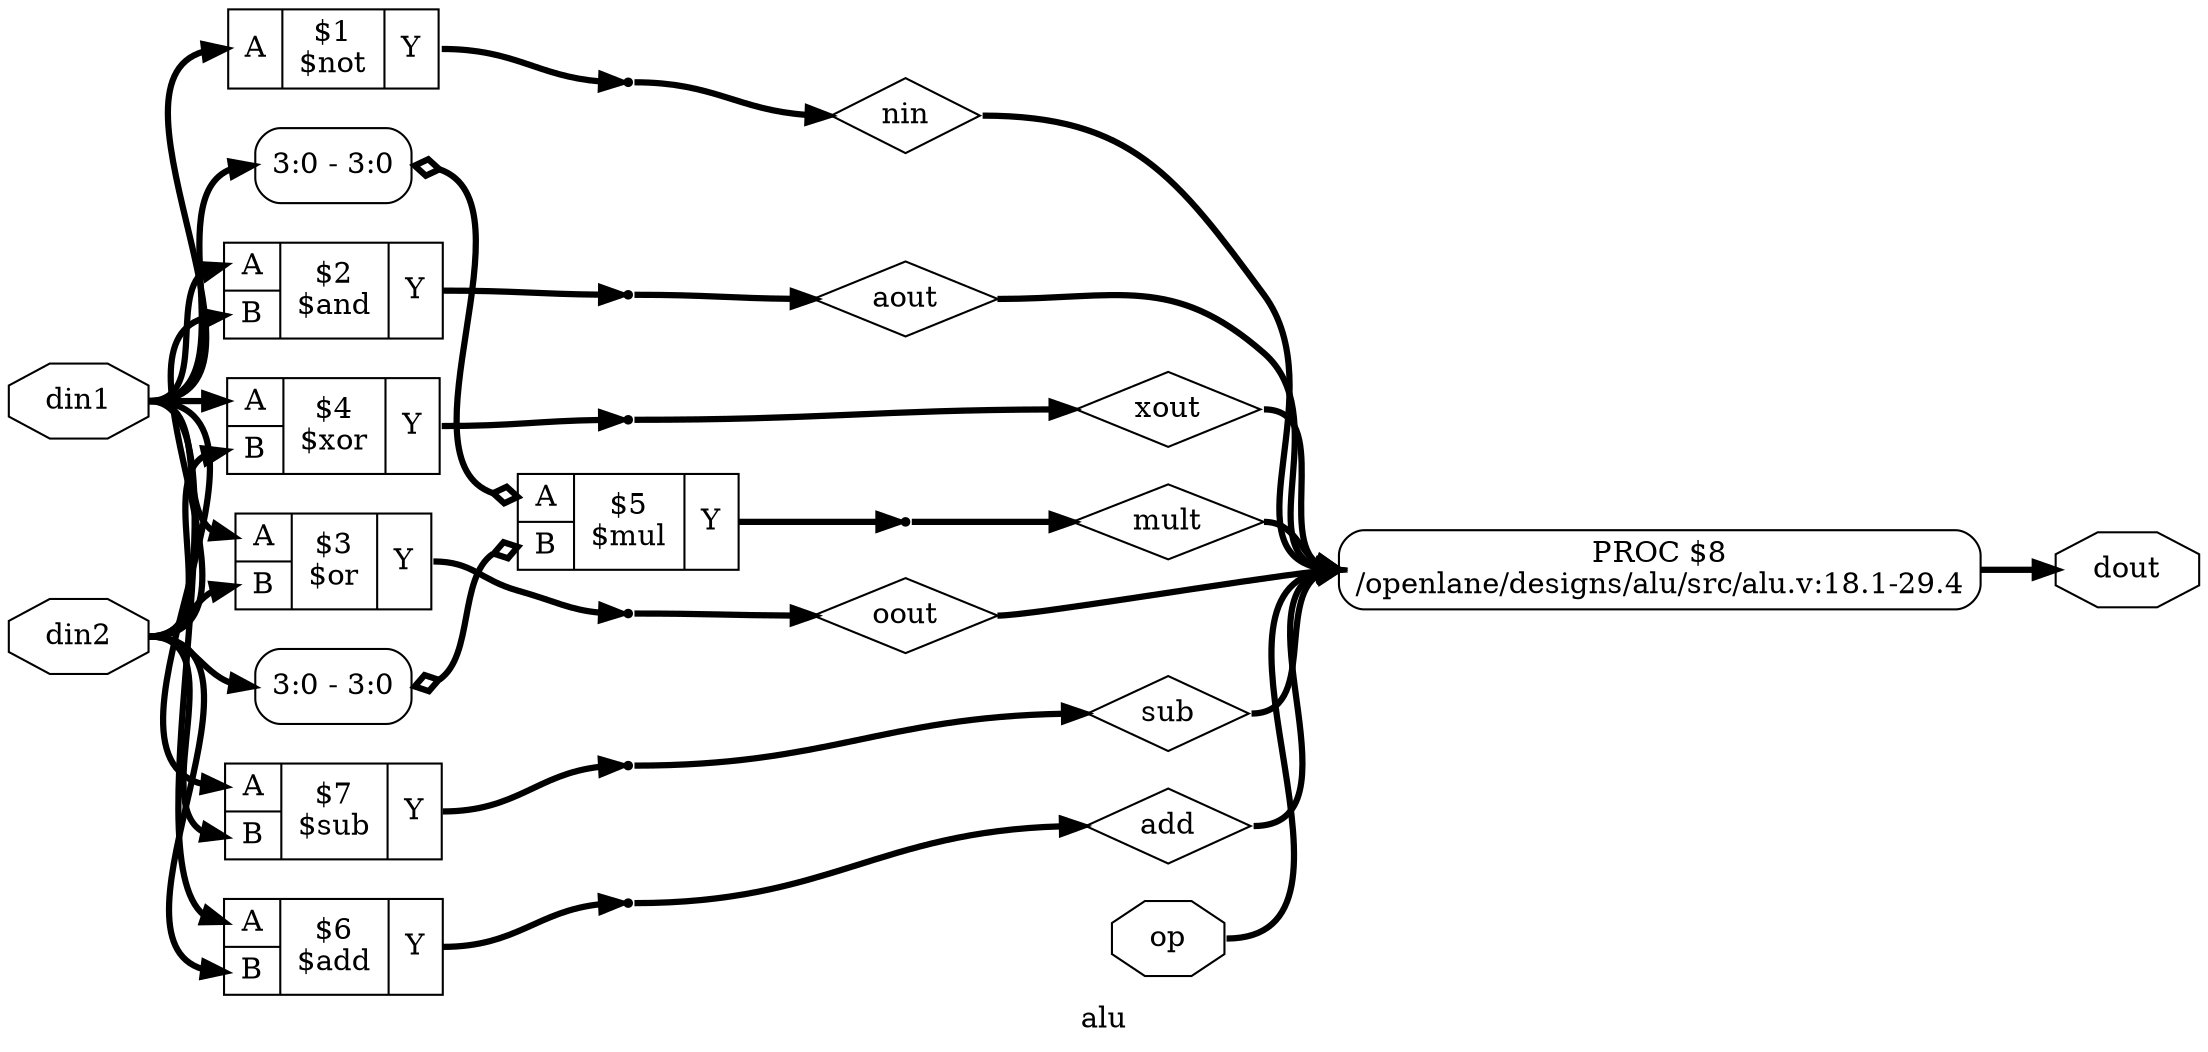 digraph "alu" {
label="alu";
rankdir="LR";
remincross=true;
n10 [ shape=diamond, label="mult", color="black", fontcolor="black" ];
n11 [ shape=diamond, label="sub", color="black", fontcolor="black" ];
n12 [ shape=diamond, label="add", color="black", fontcolor="black" ];
n13 [ shape=diamond, label="xout", color="black", fontcolor="black" ];
n14 [ shape=diamond, label="oout", color="black", fontcolor="black" ];
n15 [ shape=diamond, label="aout", color="black", fontcolor="black" ];
n16 [ shape=diamond, label="nin", color="black", fontcolor="black" ];
n17 [ shape=octagon, label="dout", color="black", fontcolor="black" ];
n18 [ shape=octagon, label="op", color="black", fontcolor="black" ];
n19 [ shape=octagon, label="din2", color="black", fontcolor="black" ];
n20 [ shape=octagon, label="din1", color="black", fontcolor="black" ];
c24 [ shape=record, label="{{<p21> A|<p22> B}|$7\n$sub|{<p23> Y}}",  ];
c25 [ shape=record, label="{{<p21> A|<p22> B}|$6\n$add|{<p23> Y}}",  ];
c26 [ shape=record, label="{{<p21> A|<p22> B}|$5\n$mul|{<p23> Y}}",  ];
x0 [ shape=record, style=rounded, label="<s0> 3:0 - 3:0 ", color="black", fontcolor="black" ];
x0:e -> c26:p22:w [arrowhead=odiamond, arrowtail=odiamond, dir=both, color="black", fontcolor="black", style="setlinewidth(3)", label=""];
x1 [ shape=record, style=rounded, label="<s0> 3:0 - 3:0 ", color="black", fontcolor="black" ];
x1:e -> c26:p21:w [arrowhead=odiamond, arrowtail=odiamond, dir=both, color="black", fontcolor="black", style="setlinewidth(3)", label=""];
c27 [ shape=record, label="{{<p21> A|<p22> B}|$4\n$xor|{<p23> Y}}",  ];
c28 [ shape=record, label="{{<p21> A|<p22> B}|$3\n$or|{<p23> Y}}",  ];
c29 [ shape=record, label="{{<p21> A|<p22> B}|$2\n$and|{<p23> Y}}",  ];
c30 [ shape=record, label="{{<p21> A}|$1\n$not|{<p23> Y}}",  ];
p2 [shape=box, style=rounded, label="PROC $8\n/openlane/designs/alu/src/alu.v:18.1-29.4", ];
x3 [shape=point, ];
x4 [shape=point, ];
x5 [shape=point, ];
x6 [shape=point, ];
x7 [shape=point, ];
x8 [shape=point, ];
x9 [shape=point, ];
x7:e -> n10:w [color="black", fontcolor="black", style="setlinewidth(3)", label=""];
n10:e -> p2:w [color="black", fontcolor="black", style="setlinewidth(3)", label=""];
x9:e -> n11:w [color="black", fontcolor="black", style="setlinewidth(3)", label=""];
n11:e -> p2:w [color="black", fontcolor="black", style="setlinewidth(3)", label=""];
x8:e -> n12:w [color="black", fontcolor="black", style="setlinewidth(3)", label=""];
n12:e -> p2:w [color="black", fontcolor="black", style="setlinewidth(3)", label=""];
x6:e -> n13:w [color="black", fontcolor="black", style="setlinewidth(3)", label=""];
n13:e -> p2:w [color="black", fontcolor="black", style="setlinewidth(3)", label=""];
x5:e -> n14:w [color="black", fontcolor="black", style="setlinewidth(3)", label=""];
n14:e -> p2:w [color="black", fontcolor="black", style="setlinewidth(3)", label=""];
x4:e -> n15:w [color="black", fontcolor="black", style="setlinewidth(3)", label=""];
n15:e -> p2:w [color="black", fontcolor="black", style="setlinewidth(3)", label=""];
x3:e -> n16:w [color="black", fontcolor="black", style="setlinewidth(3)", label=""];
n16:e -> p2:w [color="black", fontcolor="black", style="setlinewidth(3)", label=""];
p2:e -> n17:w [color="black", fontcolor="black", style="setlinewidth(3)", label=""];
n18:e -> p2:w [color="black", fontcolor="black", style="setlinewidth(3)", label=""];
n19:e -> c24:p22:w [color="black", fontcolor="black", style="setlinewidth(3)", label=""];
n19:e -> c25:p22:w [color="black", fontcolor="black", style="setlinewidth(3)", label=""];
n19:e -> c27:p22:w [color="black", fontcolor="black", style="setlinewidth(3)", label=""];
n19:e -> c28:p22:w [color="black", fontcolor="black", style="setlinewidth(3)", label=""];
n19:e -> c29:p22:w [color="black", fontcolor="black", style="setlinewidth(3)", label=""];
n19:e -> x0:s0:w [color="black", fontcolor="black", style="setlinewidth(3)", label=""];
n20:e -> c24:p21:w [color="black", fontcolor="black", style="setlinewidth(3)", label=""];
n20:e -> c25:p21:w [color="black", fontcolor="black", style="setlinewidth(3)", label=""];
n20:e -> c27:p21:w [color="black", fontcolor="black", style="setlinewidth(3)", label=""];
n20:e -> c28:p21:w [color="black", fontcolor="black", style="setlinewidth(3)", label=""];
n20:e -> c29:p21:w [color="black", fontcolor="black", style="setlinewidth(3)", label=""];
n20:e -> c30:p21:w [color="black", fontcolor="black", style="setlinewidth(3)", label=""];
n20:e -> x1:s0:w [color="black", fontcolor="black", style="setlinewidth(3)", label=""];
c24:p23:e -> x9:w [color="black", fontcolor="black", style="setlinewidth(3)", label=""];
c25:p23:e -> x8:w [color="black", fontcolor="black", style="setlinewidth(3)", label=""];
c26:p23:e -> x7:w [color="black", fontcolor="black", style="setlinewidth(3)", label=""];
c27:p23:e -> x6:w [color="black", fontcolor="black", style="setlinewidth(3)", label=""];
c28:p23:e -> x5:w [color="black", fontcolor="black", style="setlinewidth(3)", label=""];
c29:p23:e -> x4:w [color="black", fontcolor="black", style="setlinewidth(3)", label=""];
c30:p23:e -> x3:w [color="black", fontcolor="black", style="setlinewidth(3)", label=""];
}
